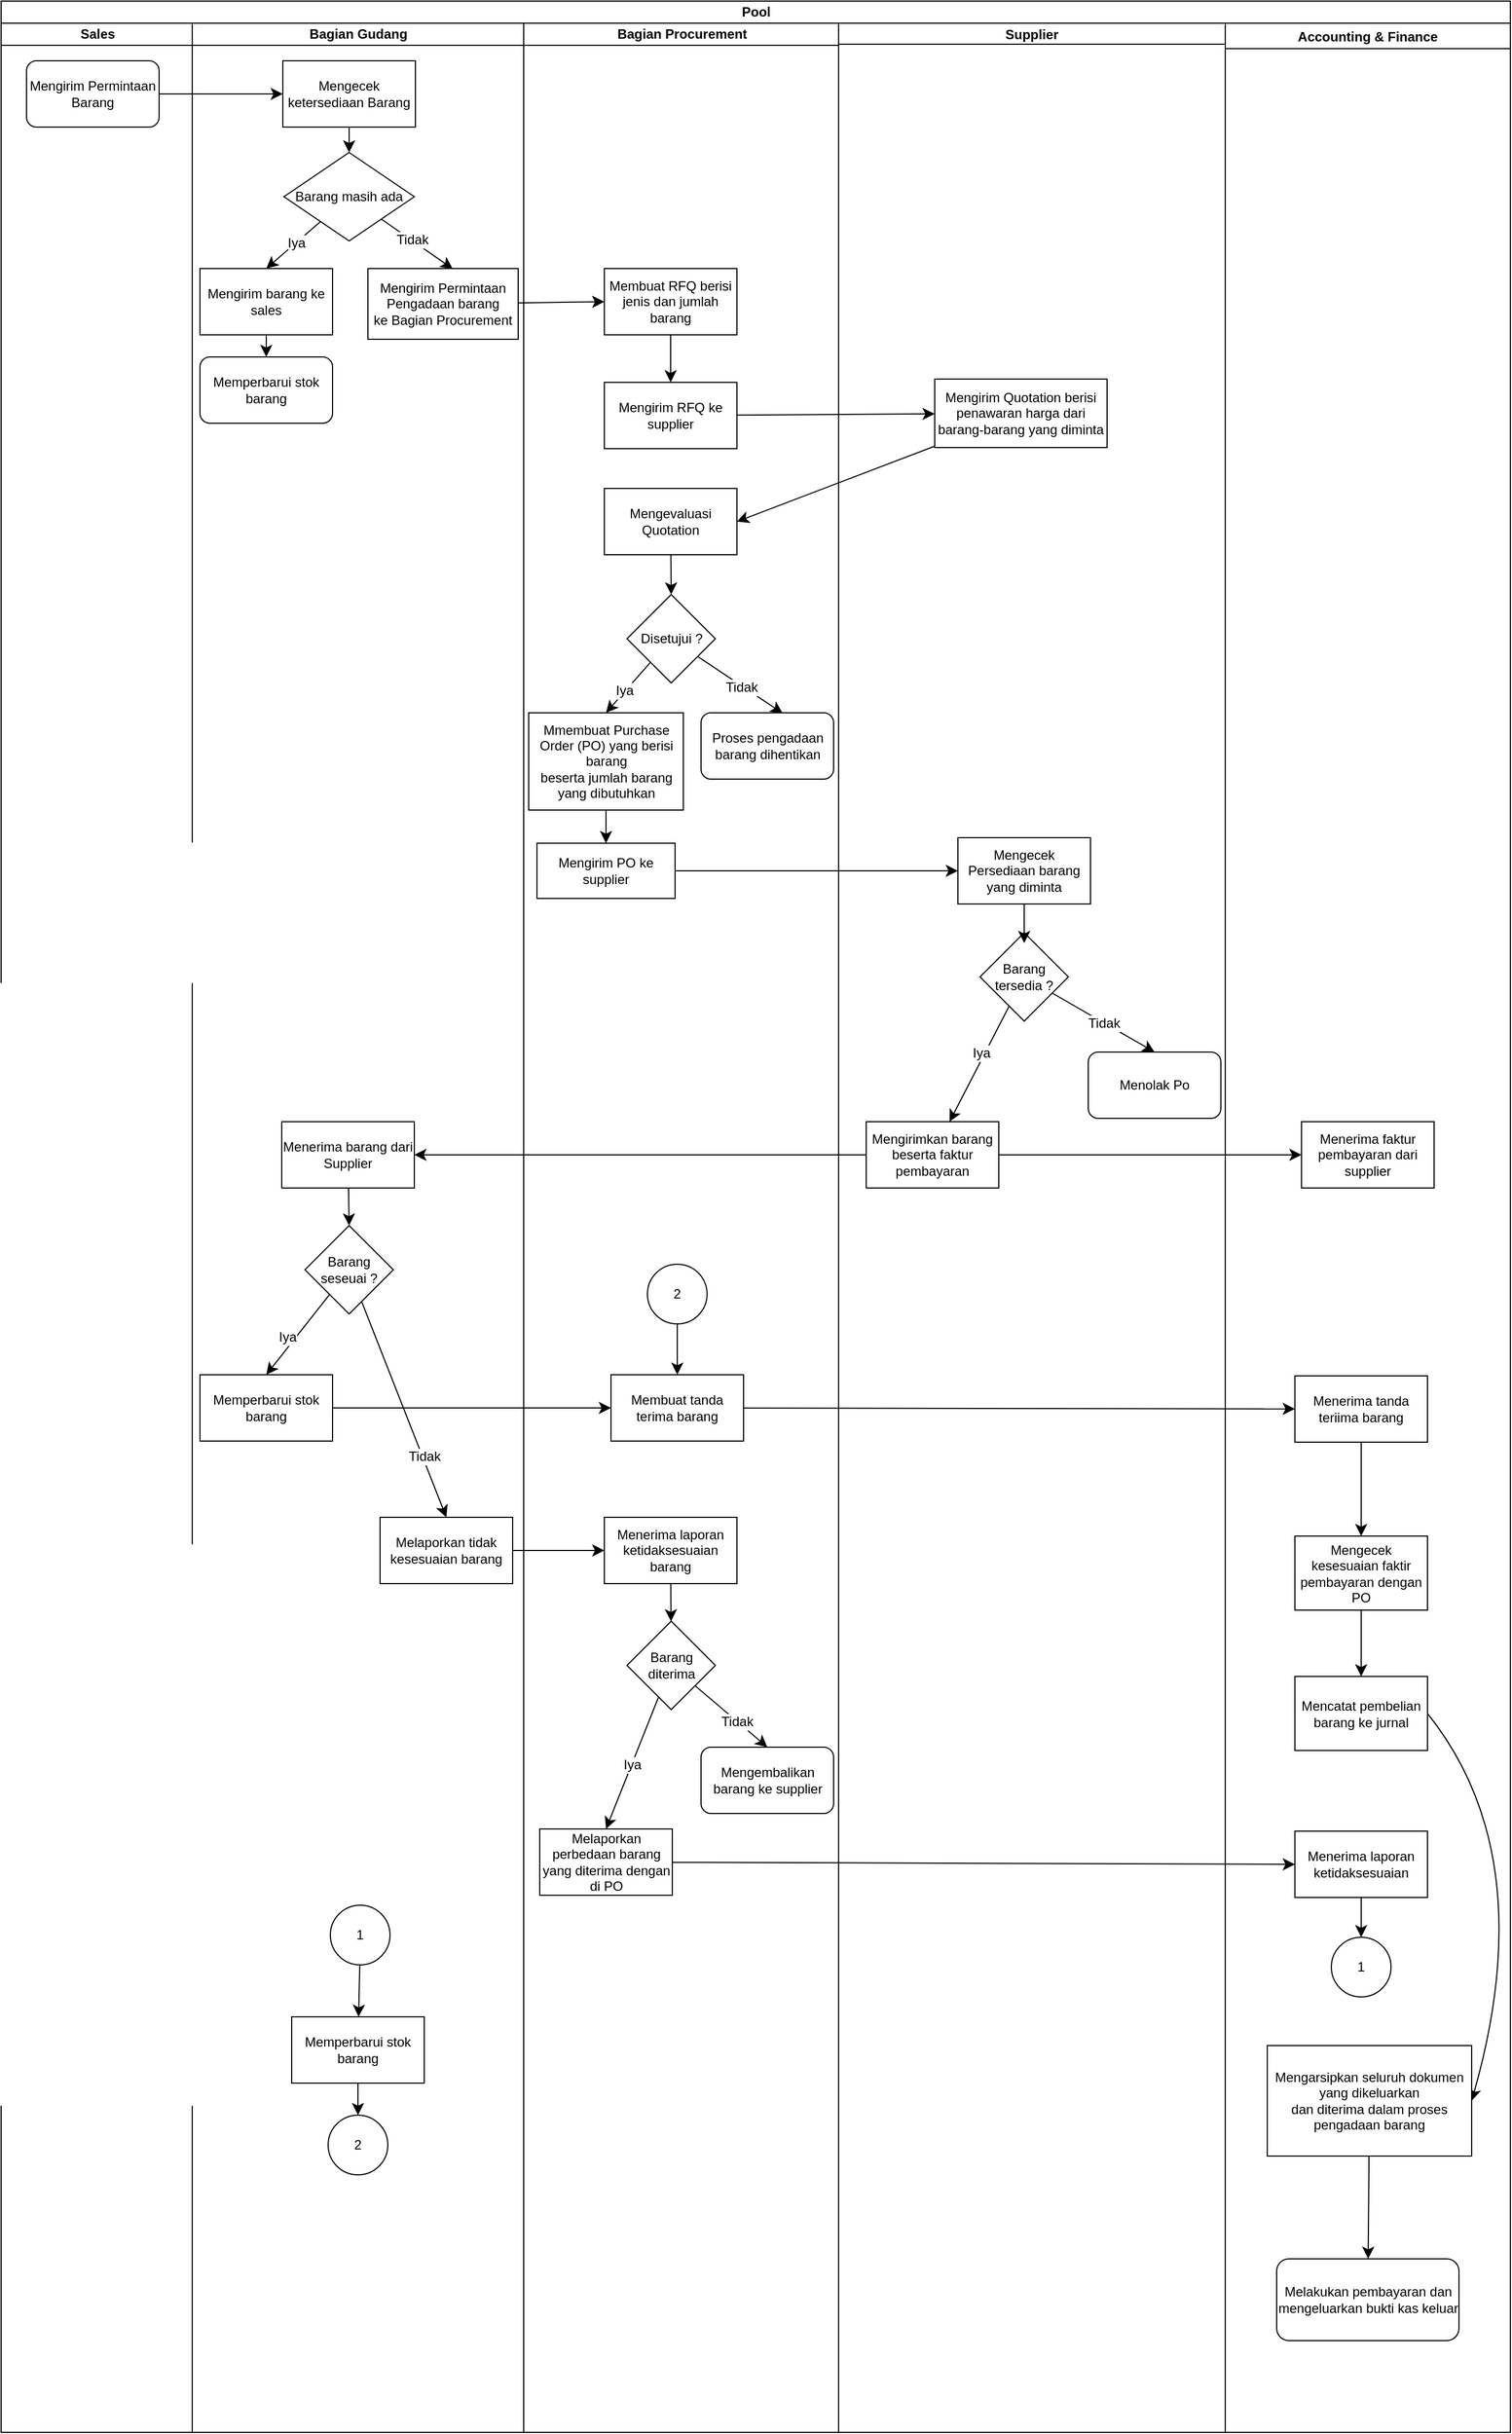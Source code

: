 <mxfile version="23.1.5" type="github">
  <diagram name="Page-1" id="P56LlgUj1BsYtoV7bXaN">
    <mxGraphModel dx="4351" dy="3469" grid="0" gridSize="10" guides="1" tooltips="1" connect="1" arrows="1" fold="1" page="0" pageScale="1" pageWidth="850" pageHeight="1100" math="0" shadow="0">
      <root>
        <mxCell id="0" />
        <mxCell id="1" parent="0" />
        <mxCell id="Iu72LTsBx4H_L3Yk2bAS-2" value="Pool" style="swimlane;childLayout=stackLayout;resizeParent=1;resizeParentMax=0;startSize=20;html=1;" vertex="1" parent="1">
          <mxGeometry x="-331" y="-949" width="1366" height="2200" as="geometry" />
        </mxCell>
        <mxCell id="Iu72LTsBx4H_L3Yk2bAS-3" value="Sales" style="swimlane;startSize=20;html=1;" vertex="1" parent="Iu72LTsBx4H_L3Yk2bAS-2">
          <mxGeometry y="20" width="173" height="2180" as="geometry" />
        </mxCell>
        <mxCell id="Iu72LTsBx4H_L3Yk2bAS-6" value="Mengirim Permintaan Barang" style="rounded=1;whiteSpace=wrap;html=1;" vertex="1" parent="Iu72LTsBx4H_L3Yk2bAS-3">
          <mxGeometry x="23" y="34" width="120" height="60" as="geometry" />
        </mxCell>
        <mxCell id="Iu72LTsBx4H_L3Yk2bAS-8" style="edgeStyle=none;curved=1;rounded=0;orthogonalLoop=1;jettySize=auto;html=1;entryX=0;entryY=0.5;entryDx=0;entryDy=0;fontSize=12;startSize=8;endSize=8;" edge="1" parent="Iu72LTsBx4H_L3Yk2bAS-2" source="Iu72LTsBx4H_L3Yk2bAS-6" target="Iu72LTsBx4H_L3Yk2bAS-7">
          <mxGeometry relative="1" as="geometry" />
        </mxCell>
        <mxCell id="Iu72LTsBx4H_L3Yk2bAS-23" style="edgeStyle=none;curved=1;rounded=0;orthogonalLoop=1;jettySize=auto;html=1;entryX=0;entryY=0.5;entryDx=0;entryDy=0;fontSize=12;startSize=8;endSize=8;" edge="1" parent="Iu72LTsBx4H_L3Yk2bAS-2" source="Iu72LTsBx4H_L3Yk2bAS-13" target="Iu72LTsBx4H_L3Yk2bAS-22">
          <mxGeometry relative="1" as="geometry" />
        </mxCell>
        <mxCell id="Iu72LTsBx4H_L3Yk2bAS-4" value="Bagian Gudang" style="swimlane;startSize=20;html=1;" vertex="1" parent="Iu72LTsBx4H_L3Yk2bAS-2">
          <mxGeometry x="173" y="20" width="300" height="2180" as="geometry" />
        </mxCell>
        <mxCell id="Iu72LTsBx4H_L3Yk2bAS-10" style="edgeStyle=none;curved=1;rounded=0;orthogonalLoop=1;jettySize=auto;html=1;entryX=0.5;entryY=0;entryDx=0;entryDy=0;fontSize=12;startSize=8;endSize=8;" edge="1" parent="Iu72LTsBx4H_L3Yk2bAS-4" source="Iu72LTsBx4H_L3Yk2bAS-7" target="Iu72LTsBx4H_L3Yk2bAS-9">
          <mxGeometry relative="1" as="geometry" />
        </mxCell>
        <mxCell id="Iu72LTsBx4H_L3Yk2bAS-7" value="Mengecek ketersediaan Barang" style="rounded=0;whiteSpace=wrap;html=1;" vertex="1" parent="Iu72LTsBx4H_L3Yk2bAS-4">
          <mxGeometry x="82" y="34" width="120" height="60" as="geometry" />
        </mxCell>
        <mxCell id="Iu72LTsBx4H_L3Yk2bAS-12" style="edgeStyle=none;curved=1;rounded=0;orthogonalLoop=1;jettySize=auto;html=1;entryX=0.5;entryY=0;entryDx=0;entryDy=0;fontSize=12;startSize=8;endSize=8;" edge="1" parent="Iu72LTsBx4H_L3Yk2bAS-4" source="Iu72LTsBx4H_L3Yk2bAS-9" target="Iu72LTsBx4H_L3Yk2bAS-11">
          <mxGeometry relative="1" as="geometry" />
        </mxCell>
        <mxCell id="Iu72LTsBx4H_L3Yk2bAS-15" value="Iya" style="edgeLabel;html=1;align=center;verticalAlign=middle;resizable=0;points=[];fontSize=12;" vertex="1" connectable="0" parent="Iu72LTsBx4H_L3Yk2bAS-12">
          <mxGeometry x="-0.097" relative="1" as="geometry">
            <mxPoint as="offset" />
          </mxGeometry>
        </mxCell>
        <mxCell id="Iu72LTsBx4H_L3Yk2bAS-9" value="Barang masih ada" style="rhombus;whiteSpace=wrap;html=1;" vertex="1" parent="Iu72LTsBx4H_L3Yk2bAS-4">
          <mxGeometry x="83" y="117" width="118" height="80" as="geometry" />
        </mxCell>
        <mxCell id="Iu72LTsBx4H_L3Yk2bAS-21" style="edgeStyle=none;curved=1;rounded=0;orthogonalLoop=1;jettySize=auto;html=1;entryX=0.5;entryY=0;entryDx=0;entryDy=0;fontSize=12;startSize=8;endSize=8;" edge="1" parent="Iu72LTsBx4H_L3Yk2bAS-4" source="Iu72LTsBx4H_L3Yk2bAS-11" target="Iu72LTsBx4H_L3Yk2bAS-19">
          <mxGeometry relative="1" as="geometry" />
        </mxCell>
        <mxCell id="Iu72LTsBx4H_L3Yk2bAS-11" value="Mengirim barang ke sales" style="rounded=0;whiteSpace=wrap;html=1;" vertex="1" parent="Iu72LTsBx4H_L3Yk2bAS-4">
          <mxGeometry x="7" y="222" width="120" height="60" as="geometry" />
        </mxCell>
        <mxCell id="Iu72LTsBx4H_L3Yk2bAS-13" value="Mengirim Permintaan Pengadaan barang ke&amp;nbsp;Bagian Procurement" style="rounded=0;whiteSpace=wrap;html=1;" vertex="1" parent="Iu72LTsBx4H_L3Yk2bAS-4">
          <mxGeometry x="159" y="222" width="136" height="64" as="geometry" />
        </mxCell>
        <mxCell id="Iu72LTsBx4H_L3Yk2bAS-14" style="edgeStyle=none;curved=1;rounded=0;orthogonalLoop=1;jettySize=auto;html=1;entryX=0.565;entryY=0.005;entryDx=0;entryDy=0;entryPerimeter=0;fontSize=12;startSize=8;endSize=8;" edge="1" parent="Iu72LTsBx4H_L3Yk2bAS-4" source="Iu72LTsBx4H_L3Yk2bAS-9" target="Iu72LTsBx4H_L3Yk2bAS-13">
          <mxGeometry relative="1" as="geometry" />
        </mxCell>
        <mxCell id="Iu72LTsBx4H_L3Yk2bAS-16" value="Tidak" style="edgeLabel;html=1;align=center;verticalAlign=middle;resizable=0;points=[];fontSize=12;" vertex="1" connectable="0" parent="Iu72LTsBx4H_L3Yk2bAS-14">
          <mxGeometry x="-0.157" y="1" relative="1" as="geometry">
            <mxPoint as="offset" />
          </mxGeometry>
        </mxCell>
        <mxCell id="Iu72LTsBx4H_L3Yk2bAS-19" value="Memperbarui stok barang" style="rounded=1;whiteSpace=wrap;html=1;" vertex="1" parent="Iu72LTsBx4H_L3Yk2bAS-4">
          <mxGeometry x="7" y="302" width="120" height="60" as="geometry" />
        </mxCell>
        <mxCell id="Iu72LTsBx4H_L3Yk2bAS-68" style="edgeStyle=none;curved=1;rounded=0;orthogonalLoop=1;jettySize=auto;html=1;entryX=0.5;entryY=0;entryDx=0;entryDy=0;fontSize=12;startSize=8;endSize=8;" edge="1" parent="Iu72LTsBx4H_L3Yk2bAS-4" source="Iu72LTsBx4H_L3Yk2bAS-61" target="Iu72LTsBx4H_L3Yk2bAS-67">
          <mxGeometry relative="1" as="geometry" />
        </mxCell>
        <mxCell id="Iu72LTsBx4H_L3Yk2bAS-61" value="Menerima barang dari Supplier" style="rounded=1;whiteSpace=wrap;html=1;arcSize=0;" vertex="1" parent="Iu72LTsBx4H_L3Yk2bAS-4">
          <mxGeometry x="81" y="994" width="120" height="60" as="geometry" />
        </mxCell>
        <mxCell id="Iu72LTsBx4H_L3Yk2bAS-70" style="edgeStyle=none;curved=1;rounded=0;orthogonalLoop=1;jettySize=auto;html=1;entryX=0.5;entryY=0;entryDx=0;entryDy=0;fontSize=12;startSize=8;endSize=8;" edge="1" parent="Iu72LTsBx4H_L3Yk2bAS-4" source="Iu72LTsBx4H_L3Yk2bAS-67" target="Iu72LTsBx4H_L3Yk2bAS-69">
          <mxGeometry relative="1" as="geometry" />
        </mxCell>
        <mxCell id="Iu72LTsBx4H_L3Yk2bAS-71" value="Iya" style="edgeLabel;html=1;align=center;verticalAlign=middle;resizable=0;points=[];fontSize=12;" vertex="1" connectable="0" parent="Iu72LTsBx4H_L3Yk2bAS-70">
          <mxGeometry x="0.163" y="-6" relative="1" as="geometry">
            <mxPoint as="offset" />
          </mxGeometry>
        </mxCell>
        <mxCell id="Iu72LTsBx4H_L3Yk2bAS-78" style="edgeStyle=none;curved=1;rounded=0;orthogonalLoop=1;jettySize=auto;html=1;fontSize=12;startSize=8;endSize=8;entryX=0.5;entryY=0;entryDx=0;entryDy=0;" edge="1" parent="Iu72LTsBx4H_L3Yk2bAS-4" source="Iu72LTsBx4H_L3Yk2bAS-67" target="Iu72LTsBx4H_L3Yk2bAS-80">
          <mxGeometry relative="1" as="geometry">
            <mxPoint x="212" y="1341" as="targetPoint" />
          </mxGeometry>
        </mxCell>
        <mxCell id="Iu72LTsBx4H_L3Yk2bAS-79" value="Tidak" style="edgeLabel;html=1;align=center;verticalAlign=middle;resizable=0;points=[];fontSize=12;" vertex="1" connectable="0" parent="Iu72LTsBx4H_L3Yk2bAS-78">
          <mxGeometry x="0.441" y="1" relative="1" as="geometry">
            <mxPoint as="offset" />
          </mxGeometry>
        </mxCell>
        <mxCell id="Iu72LTsBx4H_L3Yk2bAS-67" value="Barang seseuai ?" style="rhombus;whiteSpace=wrap;html=1;" vertex="1" parent="Iu72LTsBx4H_L3Yk2bAS-4">
          <mxGeometry x="102" y="1088" width="80" height="80" as="geometry" />
        </mxCell>
        <mxCell id="Iu72LTsBx4H_L3Yk2bAS-69" value="Memperbarui stok barang" style="rounded=0;whiteSpace=wrap;html=1;" vertex="1" parent="Iu72LTsBx4H_L3Yk2bAS-4">
          <mxGeometry x="7" y="1223" width="120" height="60" as="geometry" />
        </mxCell>
        <mxCell id="Iu72LTsBx4H_L3Yk2bAS-80" value="Melaporkan tidak kesesuaian barang" style="rounded=0;whiteSpace=wrap;html=1;" vertex="1" parent="Iu72LTsBx4H_L3Yk2bAS-4">
          <mxGeometry x="170" y="1352" width="120" height="60" as="geometry" />
        </mxCell>
        <mxCell id="Iu72LTsBx4H_L3Yk2bAS-105" value="" style="edgeStyle=none;curved=1;rounded=0;orthogonalLoop=1;jettySize=auto;html=1;fontSize=12;startSize=8;endSize=8;" edge="1" parent="Iu72LTsBx4H_L3Yk2bAS-4" source="Iu72LTsBx4H_L3Yk2bAS-94" target="Iu72LTsBx4H_L3Yk2bAS-104">
          <mxGeometry relative="1" as="geometry" />
        </mxCell>
        <mxCell id="Iu72LTsBx4H_L3Yk2bAS-94" value="Memperbarui stok barang" style="rounded=0;whiteSpace=wrap;html=1;" vertex="1" parent="Iu72LTsBx4H_L3Yk2bAS-4">
          <mxGeometry x="90" y="1804" width="120" height="60" as="geometry" />
        </mxCell>
        <mxCell id="Iu72LTsBx4H_L3Yk2bAS-99" value="" style="edgeStyle=none;curved=1;rounded=0;orthogonalLoop=1;jettySize=auto;html=1;fontSize=12;startSize=8;endSize=8;" edge="1" parent="Iu72LTsBx4H_L3Yk2bAS-4" source="Iu72LTsBx4H_L3Yk2bAS-98" target="Iu72LTsBx4H_L3Yk2bAS-94">
          <mxGeometry relative="1" as="geometry" />
        </mxCell>
        <mxCell id="Iu72LTsBx4H_L3Yk2bAS-98" value="1" style="ellipse;whiteSpace=wrap;html=1;aspect=fixed;" vertex="1" parent="Iu72LTsBx4H_L3Yk2bAS-4">
          <mxGeometry x="125" y="1703" width="54" height="54" as="geometry" />
        </mxCell>
        <mxCell id="Iu72LTsBx4H_L3Yk2bAS-104" value="2" style="ellipse;whiteSpace=wrap;html=1;aspect=fixed;" vertex="1" parent="Iu72LTsBx4H_L3Yk2bAS-4">
          <mxGeometry x="123" y="1893" width="54" height="54" as="geometry" />
        </mxCell>
        <mxCell id="Iu72LTsBx4H_L3Yk2bAS-5" value="Bagian Procurement" style="swimlane;startSize=20;html=1;" vertex="1" parent="Iu72LTsBx4H_L3Yk2bAS-2">
          <mxGeometry x="473" y="20" width="285" height="2180" as="geometry" />
        </mxCell>
        <mxCell id="Iu72LTsBx4H_L3Yk2bAS-27" value="" style="edgeStyle=none;curved=1;rounded=0;orthogonalLoop=1;jettySize=auto;html=1;fontSize=12;startSize=8;endSize=8;" edge="1" parent="Iu72LTsBx4H_L3Yk2bAS-5" source="Iu72LTsBx4H_L3Yk2bAS-22" target="Iu72LTsBx4H_L3Yk2bAS-26">
          <mxGeometry relative="1" as="geometry" />
        </mxCell>
        <mxCell id="Iu72LTsBx4H_L3Yk2bAS-22" value="Membuat RFQ berisi jenis dan jumlah barang" style="rounded=0;whiteSpace=wrap;html=1;" vertex="1" parent="Iu72LTsBx4H_L3Yk2bAS-5">
          <mxGeometry x="73" y="222" width="120" height="60" as="geometry" />
        </mxCell>
        <mxCell id="Iu72LTsBx4H_L3Yk2bAS-26" value="Mengirim RFQ ke supplier" style="rounded=0;whiteSpace=wrap;html=1;" vertex="1" parent="Iu72LTsBx4H_L3Yk2bAS-5">
          <mxGeometry x="73" y="325" width="120" height="60" as="geometry" />
        </mxCell>
        <mxCell id="Iu72LTsBx4H_L3Yk2bAS-47" style="edgeStyle=none;curved=1;rounded=0;orthogonalLoop=1;jettySize=auto;html=1;entryX=0.5;entryY=0;entryDx=0;entryDy=0;fontSize=12;startSize=8;endSize=8;" edge="1" parent="Iu72LTsBx4H_L3Yk2bAS-5" source="Iu72LTsBx4H_L3Yk2bAS-34" target="Iu72LTsBx4H_L3Yk2bAS-36">
          <mxGeometry relative="1" as="geometry" />
        </mxCell>
        <mxCell id="Iu72LTsBx4H_L3Yk2bAS-34" value="Mengevaluasi Quotation" style="rounded=0;whiteSpace=wrap;html=1;" vertex="1" parent="Iu72LTsBx4H_L3Yk2bAS-5">
          <mxGeometry x="73" y="421" width="120" height="60" as="geometry" />
        </mxCell>
        <mxCell id="Iu72LTsBx4H_L3Yk2bAS-42" style="edgeStyle=none;curved=1;rounded=0;orthogonalLoop=1;jettySize=auto;html=1;entryX=0.5;entryY=0;entryDx=0;entryDy=0;fontSize=12;startSize=8;endSize=8;" edge="1" parent="Iu72LTsBx4H_L3Yk2bAS-5" source="Iu72LTsBx4H_L3Yk2bAS-36" target="Iu72LTsBx4H_L3Yk2bAS-41">
          <mxGeometry relative="1" as="geometry" />
        </mxCell>
        <mxCell id="Iu72LTsBx4H_L3Yk2bAS-43" value="Iya" style="edgeLabel;html=1;align=center;verticalAlign=middle;resizable=0;points=[];fontSize=12;" vertex="1" connectable="0" parent="Iu72LTsBx4H_L3Yk2bAS-42">
          <mxGeometry x="0.156" y="-1" relative="1" as="geometry">
            <mxPoint as="offset" />
          </mxGeometry>
        </mxCell>
        <mxCell id="Iu72LTsBx4H_L3Yk2bAS-36" value="Disetujui ?" style="rhombus;whiteSpace=wrap;html=1;" vertex="1" parent="Iu72LTsBx4H_L3Yk2bAS-5">
          <mxGeometry x="93.5" y="517" width="80" height="80" as="geometry" />
        </mxCell>
        <mxCell id="Iu72LTsBx4H_L3Yk2bAS-38" value="Proses pengadaan barang dihentikan" style="rounded=1;whiteSpace=wrap;html=1;" vertex="1" parent="Iu72LTsBx4H_L3Yk2bAS-5">
          <mxGeometry x="160.5" y="624" width="120" height="60" as="geometry" />
        </mxCell>
        <mxCell id="Iu72LTsBx4H_L3Yk2bAS-39" style="edgeStyle=none;curved=1;rounded=0;orthogonalLoop=1;jettySize=auto;html=1;entryX=0.616;entryY=0.008;entryDx=0;entryDy=0;entryPerimeter=0;fontSize=12;startSize=8;endSize=8;" edge="1" parent="Iu72LTsBx4H_L3Yk2bAS-5" source="Iu72LTsBx4H_L3Yk2bAS-36" target="Iu72LTsBx4H_L3Yk2bAS-38">
          <mxGeometry relative="1" as="geometry" />
        </mxCell>
        <mxCell id="Iu72LTsBx4H_L3Yk2bAS-40" value="Tidak" style="edgeLabel;html=1;align=center;verticalAlign=middle;resizable=0;points=[];fontSize=12;" vertex="1" connectable="0" parent="Iu72LTsBx4H_L3Yk2bAS-39">
          <mxGeometry x="0.043" y="-1" relative="1" as="geometry">
            <mxPoint as="offset" />
          </mxGeometry>
        </mxCell>
        <mxCell id="Iu72LTsBx4H_L3Yk2bAS-45" value="" style="edgeStyle=none;curved=1;rounded=0;orthogonalLoop=1;jettySize=auto;html=1;fontSize=12;startSize=8;endSize=8;" edge="1" parent="Iu72LTsBx4H_L3Yk2bAS-5" source="Iu72LTsBx4H_L3Yk2bAS-41" target="Iu72LTsBx4H_L3Yk2bAS-44">
          <mxGeometry relative="1" as="geometry" />
        </mxCell>
        <mxCell id="Iu72LTsBx4H_L3Yk2bAS-41" value="Mmembuat Purchase Order (PO) yang berisi barang&lt;br/&gt;beserta jumlah barang yang dibutuhkan " style="rounded=0;whiteSpace=wrap;html=1;" vertex="1" parent="Iu72LTsBx4H_L3Yk2bAS-5">
          <mxGeometry x="4.5" y="624" width="140" height="88" as="geometry" />
        </mxCell>
        <mxCell id="Iu72LTsBx4H_L3Yk2bAS-44" value="Mengirim PO ke supplier" style="rounded=0;whiteSpace=wrap;html=1;" vertex="1" parent="Iu72LTsBx4H_L3Yk2bAS-5">
          <mxGeometry x="12" y="742" width="125" height="50" as="geometry" />
        </mxCell>
        <mxCell id="Iu72LTsBx4H_L3Yk2bAS-88" value="" style="edgeStyle=none;curved=1;rounded=0;orthogonalLoop=1;jettySize=auto;html=1;fontSize=12;startSize=8;endSize=8;" edge="1" parent="Iu72LTsBx4H_L3Yk2bAS-5" source="Iu72LTsBx4H_L3Yk2bAS-81" target="Iu72LTsBx4H_L3Yk2bAS-83">
          <mxGeometry relative="1" as="geometry" />
        </mxCell>
        <mxCell id="Iu72LTsBx4H_L3Yk2bAS-81" value="Menerima laporan ketidaksesuaian barang" style="rounded=0;whiteSpace=wrap;html=1;" vertex="1" parent="Iu72LTsBx4H_L3Yk2bAS-5">
          <mxGeometry x="73" y="1352" width="120" height="60" as="geometry" />
        </mxCell>
        <mxCell id="Iu72LTsBx4H_L3Yk2bAS-85" style="edgeStyle=none;curved=1;rounded=0;orthogonalLoop=1;jettySize=auto;html=1;entryX=0.5;entryY=0;entryDx=0;entryDy=0;fontSize=12;startSize=8;endSize=8;" edge="1" parent="Iu72LTsBx4H_L3Yk2bAS-5" source="Iu72LTsBx4H_L3Yk2bAS-83" target="Iu72LTsBx4H_L3Yk2bAS-84">
          <mxGeometry relative="1" as="geometry" />
        </mxCell>
        <mxCell id="Iu72LTsBx4H_L3Yk2bAS-86" value="Tidak" style="edgeLabel;html=1;align=center;verticalAlign=middle;resizable=0;points=[];fontSize=12;" vertex="1" connectable="0" parent="Iu72LTsBx4H_L3Yk2bAS-85">
          <mxGeometry x="0.169" relative="1" as="geometry">
            <mxPoint as="offset" />
          </mxGeometry>
        </mxCell>
        <mxCell id="Iu72LTsBx4H_L3Yk2bAS-90" style="edgeStyle=none;curved=1;rounded=0;orthogonalLoop=1;jettySize=auto;html=1;entryX=0.5;entryY=0;entryDx=0;entryDy=0;fontSize=12;startSize=8;endSize=8;" edge="1" parent="Iu72LTsBx4H_L3Yk2bAS-5" source="Iu72LTsBx4H_L3Yk2bAS-83" target="Iu72LTsBx4H_L3Yk2bAS-89">
          <mxGeometry relative="1" as="geometry" />
        </mxCell>
        <mxCell id="Iu72LTsBx4H_L3Yk2bAS-91" value="Iya" style="edgeLabel;html=1;align=center;verticalAlign=middle;resizable=0;points=[];fontSize=12;" vertex="1" connectable="0" parent="Iu72LTsBx4H_L3Yk2bAS-90">
          <mxGeometry x="0.029" relative="1" as="geometry">
            <mxPoint as="offset" />
          </mxGeometry>
        </mxCell>
        <mxCell id="Iu72LTsBx4H_L3Yk2bAS-83" value="Barang diterima" style="rhombus;whiteSpace=wrap;html=1;" vertex="1" parent="Iu72LTsBx4H_L3Yk2bAS-5">
          <mxGeometry x="93.5" y="1446" width="80" height="80" as="geometry" />
        </mxCell>
        <mxCell id="Iu72LTsBx4H_L3Yk2bAS-84" value="Mengembalikan barang ke supplier" style="rounded=1;whiteSpace=wrap;html=1;" vertex="1" parent="Iu72LTsBx4H_L3Yk2bAS-5">
          <mxGeometry x="160.5" y="1560" width="120" height="60" as="geometry" />
        </mxCell>
        <mxCell id="Iu72LTsBx4H_L3Yk2bAS-89" value="Melaporkan perbedaan barang yang diterima dengan di PO" style="rounded=0;whiteSpace=wrap;html=1;" vertex="1" parent="Iu72LTsBx4H_L3Yk2bAS-5">
          <mxGeometry x="14.5" y="1634" width="120" height="60" as="geometry" />
        </mxCell>
        <mxCell id="Iu72LTsBx4H_L3Yk2bAS-107" value="" style="edgeStyle=none;curved=1;rounded=0;orthogonalLoop=1;jettySize=auto;html=1;fontSize=12;startSize=8;endSize=8;" edge="1" parent="Iu72LTsBx4H_L3Yk2bAS-5" source="Iu72LTsBx4H_L3Yk2bAS-106" target="Iu72LTsBx4H_L3Yk2bAS-72">
          <mxGeometry relative="1" as="geometry" />
        </mxCell>
        <mxCell id="Iu72LTsBx4H_L3Yk2bAS-106" value="2" style="ellipse;whiteSpace=wrap;html=1;aspect=fixed;" vertex="1" parent="Iu72LTsBx4H_L3Yk2bAS-5">
          <mxGeometry x="112" y="1123" width="54" height="54" as="geometry" />
        </mxCell>
        <mxCell id="Iu72LTsBx4H_L3Yk2bAS-72" value="Membuat tanda terima barang" style="rounded=0;whiteSpace=wrap;html=1;" vertex="1" parent="Iu72LTsBx4H_L3Yk2bAS-5">
          <mxGeometry x="79" y="1223" width="120" height="60" as="geometry" />
        </mxCell>
        <mxCell id="Iu72LTsBx4H_L3Yk2bAS-29" value="" style="edgeStyle=none;curved=1;rounded=0;orthogonalLoop=1;jettySize=auto;html=1;fontSize=12;startSize=8;endSize=8;" edge="1" parent="Iu72LTsBx4H_L3Yk2bAS-2" source="Iu72LTsBx4H_L3Yk2bAS-26" target="Iu72LTsBx4H_L3Yk2bAS-28">
          <mxGeometry relative="1" as="geometry" />
        </mxCell>
        <mxCell id="Iu72LTsBx4H_L3Yk2bAS-46" style="edgeStyle=none;curved=1;rounded=0;orthogonalLoop=1;jettySize=auto;html=1;entryX=1;entryY=0.5;entryDx=0;entryDy=0;fontSize=12;startSize=8;endSize=8;" edge="1" parent="Iu72LTsBx4H_L3Yk2bAS-2" source="Iu72LTsBx4H_L3Yk2bAS-28" target="Iu72LTsBx4H_L3Yk2bAS-34">
          <mxGeometry relative="1" as="geometry" />
        </mxCell>
        <mxCell id="Iu72LTsBx4H_L3Yk2bAS-49" style="edgeStyle=none;curved=1;rounded=0;orthogonalLoop=1;jettySize=auto;html=1;entryX=0;entryY=0.5;entryDx=0;entryDy=0;fontSize=12;startSize=8;endSize=8;" edge="1" parent="Iu72LTsBx4H_L3Yk2bAS-2" source="Iu72LTsBx4H_L3Yk2bAS-44" target="Iu72LTsBx4H_L3Yk2bAS-48">
          <mxGeometry relative="1" as="geometry" />
        </mxCell>
        <mxCell id="Iu72LTsBx4H_L3Yk2bAS-24" value="Supplier" style="swimlane;startSize=19;" vertex="1" parent="Iu72LTsBx4H_L3Yk2bAS-2">
          <mxGeometry x="758" y="20" width="350" height="2180" as="geometry" />
        </mxCell>
        <mxCell id="Iu72LTsBx4H_L3Yk2bAS-28" value="Mengirim Quotation berisi penawaran harga dari&lt;br/&gt;barang-barang yang diminta " style="rounded=0;whiteSpace=wrap;html=1;" vertex="1" parent="Iu72LTsBx4H_L3Yk2bAS-24">
          <mxGeometry x="87" y="322" width="156" height="62" as="geometry" />
        </mxCell>
        <mxCell id="Iu72LTsBx4H_L3Yk2bAS-48" value="Mengecek Persediaan barang yang diminta" style="rounded=0;whiteSpace=wrap;html=1;" vertex="1" parent="Iu72LTsBx4H_L3Yk2bAS-24">
          <mxGeometry x="108" y="737" width="120" height="60" as="geometry" />
        </mxCell>
        <mxCell id="Iu72LTsBx4H_L3Yk2bAS-54" value="" style="edgeStyle=none;curved=1;rounded=0;orthogonalLoop=1;jettySize=auto;html=1;fontSize=12;startSize=8;endSize=8;entryX=0.5;entryY=0;entryDx=0;entryDy=0;" edge="1" parent="Iu72LTsBx4H_L3Yk2bAS-24" source="Iu72LTsBx4H_L3Yk2bAS-50" target="Iu72LTsBx4H_L3Yk2bAS-56">
          <mxGeometry relative="1" as="geometry">
            <mxPoint x="263.568" y="921" as="targetPoint" />
          </mxGeometry>
        </mxCell>
        <mxCell id="Iu72LTsBx4H_L3Yk2bAS-55" value="Tidak" style="edgeLabel;html=1;align=center;verticalAlign=middle;resizable=0;points=[];fontSize=12;" vertex="1" connectable="0" parent="Iu72LTsBx4H_L3Yk2bAS-54">
          <mxGeometry x="-0.02" y="-1" relative="1" as="geometry">
            <mxPoint x="1" as="offset" />
          </mxGeometry>
        </mxCell>
        <mxCell id="Iu72LTsBx4H_L3Yk2bAS-58" value="" style="edgeStyle=none;curved=1;rounded=0;orthogonalLoop=1;jettySize=auto;html=1;fontSize=12;startSize=8;endSize=8;" edge="1" parent="Iu72LTsBx4H_L3Yk2bAS-24" source="Iu72LTsBx4H_L3Yk2bAS-50" target="Iu72LTsBx4H_L3Yk2bAS-57">
          <mxGeometry relative="1" as="geometry" />
        </mxCell>
        <mxCell id="Iu72LTsBx4H_L3Yk2bAS-59" value="Iya" style="edgeLabel;html=1;align=center;verticalAlign=middle;resizable=0;points=[];fontSize=12;" vertex="1" connectable="0" parent="Iu72LTsBx4H_L3Yk2bAS-58">
          <mxGeometry x="-0.156" y="-3" relative="1" as="geometry">
            <mxPoint as="offset" />
          </mxGeometry>
        </mxCell>
        <mxCell id="Iu72LTsBx4H_L3Yk2bAS-50" value="Barang tersedia ?" style="rhombus;whiteSpace=wrap;html=1;" vertex="1" parent="Iu72LTsBx4H_L3Yk2bAS-24">
          <mxGeometry x="128" y="823" width="80" height="80" as="geometry" />
        </mxCell>
        <mxCell id="Iu72LTsBx4H_L3Yk2bAS-52" style="edgeStyle=none;curved=1;rounded=0;orthogonalLoop=1;jettySize=auto;html=1;entryX=0.5;entryY=0.117;entryDx=0;entryDy=0;entryPerimeter=0;fontSize=12;startSize=8;endSize=8;" edge="1" parent="Iu72LTsBx4H_L3Yk2bAS-24" source="Iu72LTsBx4H_L3Yk2bAS-48" target="Iu72LTsBx4H_L3Yk2bAS-50">
          <mxGeometry relative="1" as="geometry" />
        </mxCell>
        <mxCell id="Iu72LTsBx4H_L3Yk2bAS-56" value="Menolak Po" style="rounded=1;whiteSpace=wrap;html=1;" vertex="1" parent="Iu72LTsBx4H_L3Yk2bAS-24">
          <mxGeometry x="226" y="931" width="120" height="60" as="geometry" />
        </mxCell>
        <mxCell id="Iu72LTsBx4H_L3Yk2bAS-57" value="Mengirimkan barang beserta faktur pembayaran" style="rounded=1;whiteSpace=wrap;html=1;arcSize=0;" vertex="1" parent="Iu72LTsBx4H_L3Yk2bAS-24">
          <mxGeometry x="25" y="994" width="120" height="60" as="geometry" />
        </mxCell>
        <mxCell id="Iu72LTsBx4H_L3Yk2bAS-60" value="Accounting &amp; Finance" style="swimlane;" vertex="1" parent="Iu72LTsBx4H_L3Yk2bAS-2">
          <mxGeometry x="1108" y="20" width="258" height="2180" as="geometry" />
        </mxCell>
        <mxCell id="Iu72LTsBx4H_L3Yk2bAS-65" value="Menerima faktur pembayaran dari supplier" style="rounded=0;whiteSpace=wrap;html=1;" vertex="1" parent="Iu72LTsBx4H_L3Yk2bAS-60">
          <mxGeometry x="69" y="994" width="120" height="60" as="geometry" />
        </mxCell>
        <mxCell id="Iu72LTsBx4H_L3Yk2bAS-109" value="" style="edgeStyle=none;curved=1;rounded=0;orthogonalLoop=1;jettySize=auto;html=1;fontSize=12;startSize=8;endSize=8;" edge="1" parent="Iu72LTsBx4H_L3Yk2bAS-60" source="Iu72LTsBx4H_L3Yk2bAS-75" target="Iu72LTsBx4H_L3Yk2bAS-108">
          <mxGeometry relative="1" as="geometry" />
        </mxCell>
        <mxCell id="Iu72LTsBx4H_L3Yk2bAS-75" value="Menerima tanda teriima barang" style="rounded=0;whiteSpace=wrap;html=1;" vertex="1" parent="Iu72LTsBx4H_L3Yk2bAS-60">
          <mxGeometry x="63" y="1224" width="120" height="60" as="geometry" />
        </mxCell>
        <mxCell id="Iu72LTsBx4H_L3Yk2bAS-97" value="" style="edgeStyle=none;curved=1;rounded=0;orthogonalLoop=1;jettySize=auto;html=1;fontSize=12;startSize=8;endSize=8;" edge="1" parent="Iu72LTsBx4H_L3Yk2bAS-60" source="Iu72LTsBx4H_L3Yk2bAS-92" target="Iu72LTsBx4H_L3Yk2bAS-96">
          <mxGeometry relative="1" as="geometry" />
        </mxCell>
        <mxCell id="Iu72LTsBx4H_L3Yk2bAS-92" value="Menerima laporan ketidaksesuaian" style="rounded=0;whiteSpace=wrap;html=1;" vertex="1" parent="Iu72LTsBx4H_L3Yk2bAS-60">
          <mxGeometry x="63" y="1636" width="120" height="60" as="geometry" />
        </mxCell>
        <mxCell id="Iu72LTsBx4H_L3Yk2bAS-96" value="1" style="ellipse;whiteSpace=wrap;html=1;aspect=fixed;" vertex="1" parent="Iu72LTsBx4H_L3Yk2bAS-60">
          <mxGeometry x="96" y="1732" width="54" height="54" as="geometry" />
        </mxCell>
        <mxCell id="Iu72LTsBx4H_L3Yk2bAS-111" value="" style="edgeStyle=none;curved=1;rounded=0;orthogonalLoop=1;jettySize=auto;html=1;fontSize=12;startSize=8;endSize=8;" edge="1" parent="Iu72LTsBx4H_L3Yk2bAS-60" source="Iu72LTsBx4H_L3Yk2bAS-108" target="Iu72LTsBx4H_L3Yk2bAS-110">
          <mxGeometry relative="1" as="geometry" />
        </mxCell>
        <mxCell id="Iu72LTsBx4H_L3Yk2bAS-108" value="Mengecek kesesuaian faktir pembayaran dengan PO" style="rounded=0;whiteSpace=wrap;html=1;" vertex="1" parent="Iu72LTsBx4H_L3Yk2bAS-60">
          <mxGeometry x="63" y="1369" width="120" height="67" as="geometry" />
        </mxCell>
        <mxCell id="Iu72LTsBx4H_L3Yk2bAS-113" style="edgeStyle=none;curved=1;rounded=0;orthogonalLoop=1;jettySize=auto;html=1;fontSize=12;startSize=8;endSize=8;entryX=1;entryY=0.5;entryDx=0;entryDy=0;exitX=1;exitY=0.5;exitDx=0;exitDy=0;" edge="1" parent="Iu72LTsBx4H_L3Yk2bAS-60" source="Iu72LTsBx4H_L3Yk2bAS-110" target="Iu72LTsBx4H_L3Yk2bAS-112">
          <mxGeometry relative="1" as="geometry">
            <mxPoint x="302" y="1530" as="targetPoint" />
            <Array as="points">
              <mxPoint x="286" y="1658" />
            </Array>
          </mxGeometry>
        </mxCell>
        <mxCell id="Iu72LTsBx4H_L3Yk2bAS-110" value="Mencatat pembelian barang ke jurnal" style="rounded=0;whiteSpace=wrap;html=1;" vertex="1" parent="Iu72LTsBx4H_L3Yk2bAS-60">
          <mxGeometry x="63" y="1496" width="120" height="67" as="geometry" />
        </mxCell>
        <mxCell id="Iu72LTsBx4H_L3Yk2bAS-115" style="edgeStyle=none;curved=1;rounded=0;orthogonalLoop=1;jettySize=auto;html=1;fontSize=12;startSize=8;endSize=8;" edge="1" parent="Iu72LTsBx4H_L3Yk2bAS-60" source="Iu72LTsBx4H_L3Yk2bAS-112" target="Iu72LTsBx4H_L3Yk2bAS-114">
          <mxGeometry relative="1" as="geometry" />
        </mxCell>
        <mxCell id="Iu72LTsBx4H_L3Yk2bAS-112" value="Mengarsipkan seluruh dokumen yang dikeluarkan&lt;br&gt;dan diterima dalam proses pengadaan barang" style="rounded=0;whiteSpace=wrap;html=1;" vertex="1" parent="Iu72LTsBx4H_L3Yk2bAS-60">
          <mxGeometry x="38" y="1830" width="185" height="100" as="geometry" />
        </mxCell>
        <mxCell id="Iu72LTsBx4H_L3Yk2bAS-114" value="Melakukan pembayaran dan&lt;br&gt;mengeluarkan bukti kas keluar" style="rounded=1;whiteSpace=wrap;html=1;" vertex="1" parent="Iu72LTsBx4H_L3Yk2bAS-60">
          <mxGeometry x="46.5" y="2023" width="165" height="74" as="geometry" />
        </mxCell>
        <mxCell id="Iu72LTsBx4H_L3Yk2bAS-62" value="" style="edgeStyle=none;curved=1;rounded=0;orthogonalLoop=1;jettySize=auto;html=1;fontSize=12;startSize=8;endSize=8;" edge="1" parent="Iu72LTsBx4H_L3Yk2bAS-2" source="Iu72LTsBx4H_L3Yk2bAS-57" target="Iu72LTsBx4H_L3Yk2bAS-61">
          <mxGeometry relative="1" as="geometry" />
        </mxCell>
        <mxCell id="Iu72LTsBx4H_L3Yk2bAS-66" style="edgeStyle=none;curved=1;rounded=0;orthogonalLoop=1;jettySize=auto;html=1;entryX=0;entryY=0.5;entryDx=0;entryDy=0;fontSize=12;startSize=8;endSize=8;" edge="1" parent="Iu72LTsBx4H_L3Yk2bAS-2" source="Iu72LTsBx4H_L3Yk2bAS-57" target="Iu72LTsBx4H_L3Yk2bAS-65">
          <mxGeometry relative="1" as="geometry" />
        </mxCell>
        <mxCell id="Iu72LTsBx4H_L3Yk2bAS-77" style="edgeStyle=none;curved=1;rounded=0;orthogonalLoop=1;jettySize=auto;html=1;entryX=0;entryY=0.5;entryDx=0;entryDy=0;fontSize=12;startSize=8;endSize=8;" edge="1" parent="Iu72LTsBx4H_L3Yk2bAS-2" source="Iu72LTsBx4H_L3Yk2bAS-69" target="Iu72LTsBx4H_L3Yk2bAS-72">
          <mxGeometry relative="1" as="geometry" />
        </mxCell>
        <mxCell id="Iu72LTsBx4H_L3Yk2bAS-82" style="edgeStyle=none;curved=1;rounded=0;orthogonalLoop=1;jettySize=auto;html=1;entryX=0;entryY=0.5;entryDx=0;entryDy=0;fontSize=12;startSize=8;endSize=8;" edge="1" parent="Iu72LTsBx4H_L3Yk2bAS-2" source="Iu72LTsBx4H_L3Yk2bAS-80" target="Iu72LTsBx4H_L3Yk2bAS-81">
          <mxGeometry relative="1" as="geometry" />
        </mxCell>
        <mxCell id="Iu72LTsBx4H_L3Yk2bAS-93" style="edgeStyle=none;curved=1;rounded=0;orthogonalLoop=1;jettySize=auto;html=1;entryX=0;entryY=0.5;entryDx=0;entryDy=0;fontSize=12;startSize=8;endSize=8;" edge="1" parent="Iu72LTsBx4H_L3Yk2bAS-2" source="Iu72LTsBx4H_L3Yk2bAS-89" target="Iu72LTsBx4H_L3Yk2bAS-92">
          <mxGeometry relative="1" as="geometry" />
        </mxCell>
        <mxCell id="Iu72LTsBx4H_L3Yk2bAS-76" style="edgeStyle=none;curved=1;rounded=0;orthogonalLoop=1;jettySize=auto;html=1;fontSize=12;startSize=8;endSize=8;" edge="1" parent="Iu72LTsBx4H_L3Yk2bAS-2" source="Iu72LTsBx4H_L3Yk2bAS-72" target="Iu72LTsBx4H_L3Yk2bAS-75">
          <mxGeometry relative="1" as="geometry" />
        </mxCell>
      </root>
    </mxGraphModel>
  </diagram>
</mxfile>
